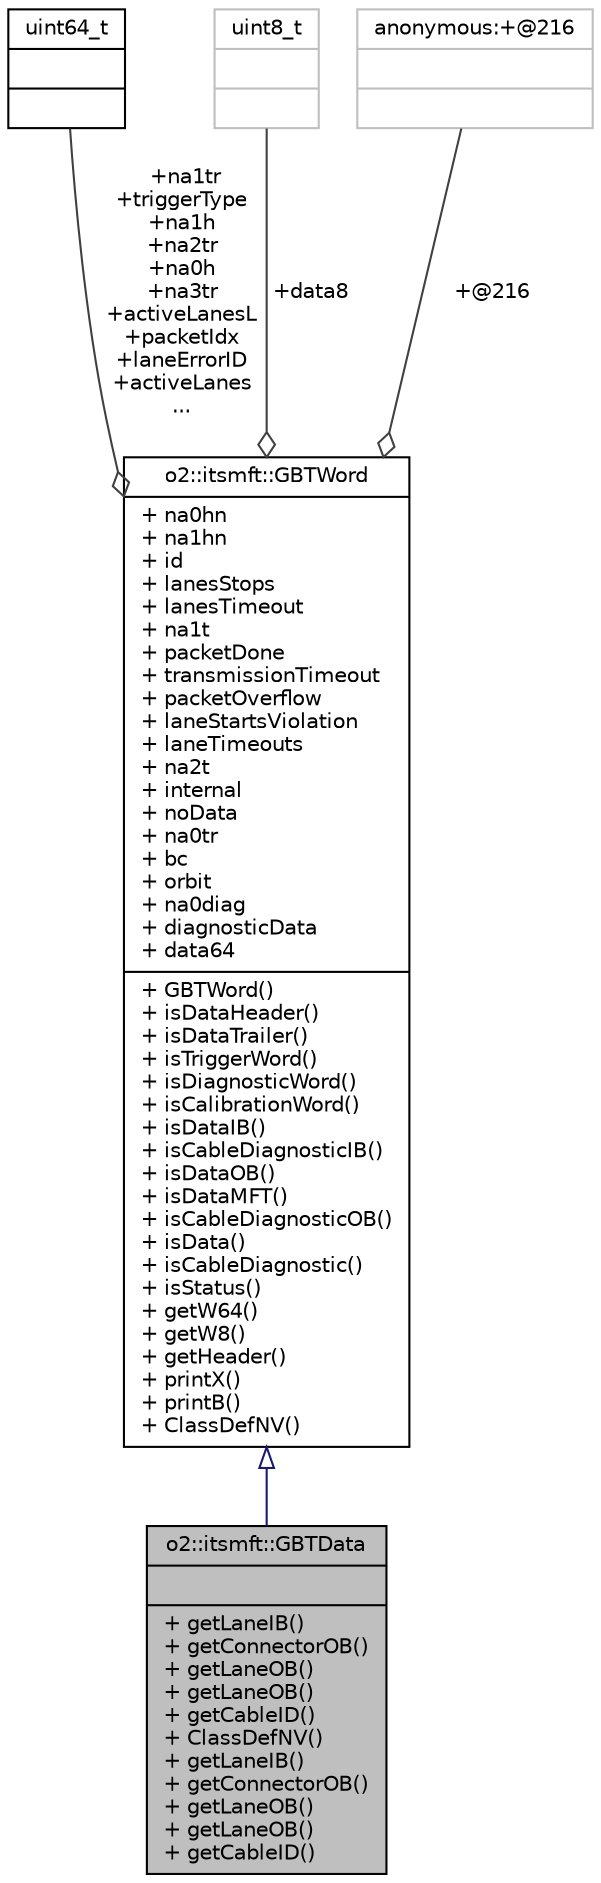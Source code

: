 digraph "o2::itsmft::GBTData"
{
 // INTERACTIVE_SVG=YES
  bgcolor="transparent";
  edge [fontname="Helvetica",fontsize="10",labelfontname="Helvetica",labelfontsize="10"];
  node [fontname="Helvetica",fontsize="10",shape=record];
  Node2 [label="{o2::itsmft::GBTData\n||+ getLaneIB()\l+ getConnectorOB()\l+ getLaneOB()\l+ getLaneOB()\l+ getCableID()\l+ ClassDefNV()\l+ getLaneIB()\l+ getConnectorOB()\l+ getLaneOB()\l+ getLaneOB()\l+ getCableID()\l}",height=0.2,width=0.4,color="black", fillcolor="grey75", style="filled", fontcolor="black"];
  Node3 -> Node2 [dir="back",color="midnightblue",fontsize="10",style="solid",arrowtail="onormal",fontname="Helvetica"];
  Node3 [label="{o2::itsmft::GBTWord\n|+ na0hn\l+ na1hn\l+ id\l+ lanesStops\l+ lanesTimeout\l+ na1t\l+ packetDone\l+ transmissionTimeout\l+ packetOverflow\l+ laneStartsViolation\l+ laneTimeouts\l+ na2t\l+ internal\l+ noData\l+ na0tr\l+ bc\l+ orbit\l+ na0diag\l+ diagnosticData\l+ data64\l|+ GBTWord()\l+ isDataHeader()\l+ isDataTrailer()\l+ isTriggerWord()\l+ isDiagnosticWord()\l+ isCalibrationWord()\l+ isDataIB()\l+ isCableDiagnosticIB()\l+ isDataOB()\l+ isDataMFT()\l+ isCableDiagnosticOB()\l+ isData()\l+ isCableDiagnostic()\l+ isStatus()\l+ getW64()\l+ getW8()\l+ getHeader()\l+ printX()\l+ printB()\l+ ClassDefNV()\l}",height=0.2,width=0.4,color="black",URL="$d5/d5c/structo2_1_1itsmft_1_1GBTWord.html"];
  Node4 -> Node3 [color="grey25",fontsize="10",style="solid",label=" +na1tr\n+triggerType\n+na1h\n+na2tr\n+na0h\n+na3tr\n+activeLanesL\n+packetIdx\n+laneErrorID\n+activeLanes\n..." ,arrowhead="odiamond",fontname="Helvetica"];
  Node4 [label="{uint64_t\n||}",height=0.2,width=0.4,color="black",URL="$d6/d30/classuint64__t.html"];
  Node5 -> Node3 [color="grey25",fontsize="10",style="solid",label=" +data8" ,arrowhead="odiamond",fontname="Helvetica"];
  Node5 [label="{uint8_t\n||}",height=0.2,width=0.4,color="grey75"];
  Node6 -> Node3 [color="grey25",fontsize="10",style="solid",label=" +@216" ,arrowhead="odiamond",fontname="Helvetica"];
  Node6 [label="{anonymous:+@216\n||}",height=0.2,width=0.4,color="grey75"];
}

